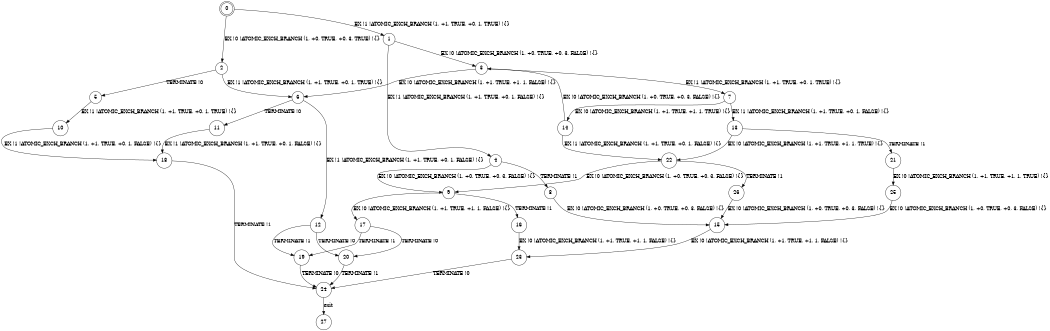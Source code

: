 digraph BCG {
size = "7, 10.5";
center = TRUE;
node [shape = circle];
0 [peripheries = 2];
0 -> 1 [label = "EX !1 !ATOMIC_EXCH_BRANCH (1, +1, TRUE, +0, 1, TRUE) !{}"];
0 -> 2 [label = "EX !0 !ATOMIC_EXCH_BRANCH (1, +0, TRUE, +0, 3, TRUE) !{}"];
1 -> 3 [label = "EX !0 !ATOMIC_EXCH_BRANCH (1, +0, TRUE, +0, 3, FALSE) !{}"];
1 -> 4 [label = "EX !1 !ATOMIC_EXCH_BRANCH (1, +1, TRUE, +0, 1, FALSE) !{}"];
2 -> 5 [label = "TERMINATE !0"];
2 -> 6 [label = "EX !1 !ATOMIC_EXCH_BRANCH (1, +1, TRUE, +0, 1, TRUE) !{}"];
3 -> 7 [label = "EX !1 !ATOMIC_EXCH_BRANCH (1, +1, TRUE, +0, 1, TRUE) !{}"];
3 -> 6 [label = "EX !0 !ATOMIC_EXCH_BRANCH (1, +1, TRUE, +1, 1, FALSE) !{}"];
4 -> 8 [label = "TERMINATE !1"];
4 -> 9 [label = "EX !0 !ATOMIC_EXCH_BRANCH (1, +0, TRUE, +0, 3, FALSE) !{}"];
5 -> 10 [label = "EX !1 !ATOMIC_EXCH_BRANCH (1, +1, TRUE, +0, 1, TRUE) !{}"];
6 -> 11 [label = "TERMINATE !0"];
6 -> 12 [label = "EX !1 !ATOMIC_EXCH_BRANCH (1, +1, TRUE, +0, 1, FALSE) !{}"];
7 -> 13 [label = "EX !1 !ATOMIC_EXCH_BRANCH (1, +1, TRUE, +0, 1, FALSE) !{}"];
7 -> 14 [label = "EX !0 !ATOMIC_EXCH_BRANCH (1, +1, TRUE, +1, 1, TRUE) !{}"];
8 -> 15 [label = "EX !0 !ATOMIC_EXCH_BRANCH (1, +0, TRUE, +0, 3, FALSE) !{}"];
9 -> 16 [label = "TERMINATE !1"];
9 -> 17 [label = "EX !0 !ATOMIC_EXCH_BRANCH (1, +1, TRUE, +1, 1, FALSE) !{}"];
10 -> 18 [label = "EX !1 !ATOMIC_EXCH_BRANCH (1, +1, TRUE, +0, 1, FALSE) !{}"];
11 -> 18 [label = "EX !1 !ATOMIC_EXCH_BRANCH (1, +1, TRUE, +0, 1, FALSE) !{}"];
12 -> 19 [label = "TERMINATE !1"];
12 -> 20 [label = "TERMINATE !0"];
13 -> 21 [label = "TERMINATE !1"];
13 -> 22 [label = "EX !0 !ATOMIC_EXCH_BRANCH (1, +1, TRUE, +1, 1, TRUE) !{}"];
14 -> 22 [label = "EX !1 !ATOMIC_EXCH_BRANCH (1, +1, TRUE, +0, 1, FALSE) !{}"];
14 -> 3 [label = "EX !0 !ATOMIC_EXCH_BRANCH (1, +0, TRUE, +0, 3, FALSE) !{}"];
15 -> 23 [label = "EX !0 !ATOMIC_EXCH_BRANCH (1, +1, TRUE, +1, 1, FALSE) !{}"];
16 -> 23 [label = "EX !0 !ATOMIC_EXCH_BRANCH (1, +1, TRUE, +1, 1, FALSE) !{}"];
17 -> 19 [label = "TERMINATE !1"];
17 -> 20 [label = "TERMINATE !0"];
18 -> 24 [label = "TERMINATE !1"];
19 -> 24 [label = "TERMINATE !0"];
20 -> 24 [label = "TERMINATE !1"];
21 -> 25 [label = "EX !0 !ATOMIC_EXCH_BRANCH (1, +1, TRUE, +1, 1, TRUE) !{}"];
22 -> 26 [label = "TERMINATE !1"];
22 -> 9 [label = "EX !0 !ATOMIC_EXCH_BRANCH (1, +0, TRUE, +0, 3, FALSE) !{}"];
23 -> 24 [label = "TERMINATE !0"];
24 -> 27 [label = "exit"];
25 -> 15 [label = "EX !0 !ATOMIC_EXCH_BRANCH (1, +0, TRUE, +0, 3, FALSE) !{}"];
26 -> 15 [label = "EX !0 !ATOMIC_EXCH_BRANCH (1, +0, TRUE, +0, 3, FALSE) !{}"];
}

